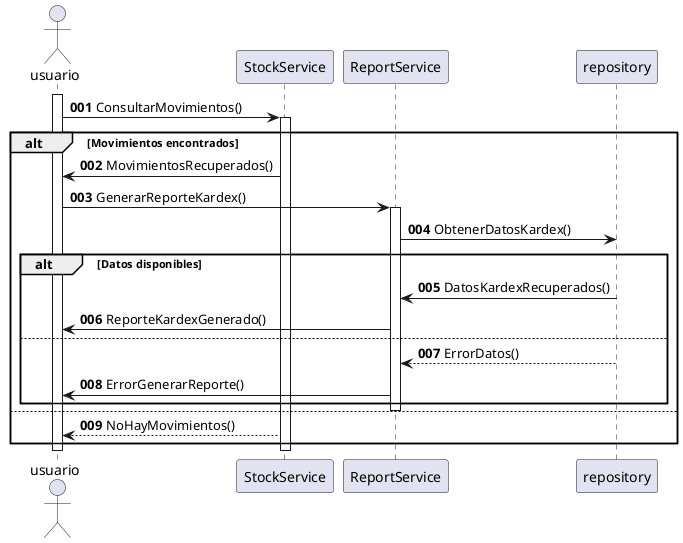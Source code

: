 @startuml

autonumber "<B>000"

actor "usuario" as user
participant "StockService" as inventario
participant "ReportService" as reportes
participant "repository" as bd

activate user

user -> inventario: ConsultarMovimientos()
activate inventario

alt Movimientos encontrados
    inventario -> user: MovimientosRecuperados()
    user -> reportes: GenerarReporteKardex()
    activate reportes

    reportes -> bd: ObtenerDatosKardex()
    alt Datos disponibles
        bd -> reportes: DatosKardexRecuperados()
        reportes -> user: ReporteKardexGenerado()
    else
        bd --> reportes: ErrorDatos()
        reportes -> user: ErrorGenerarReporte()
    end
    deactivate reportes
else
    inventario --> user: NoHayMovimientos()
end

deactivate inventario
deactivate user

@enduml
